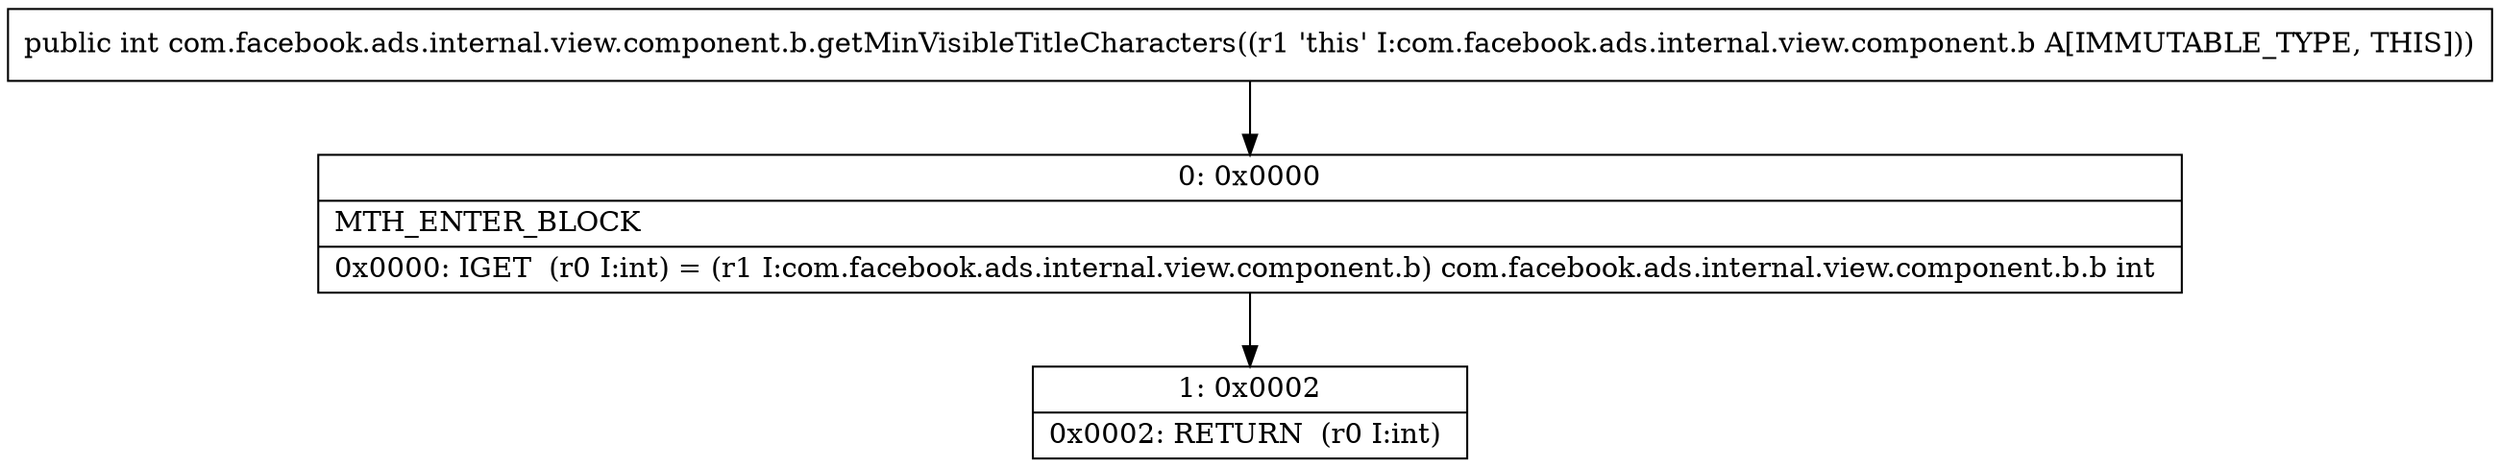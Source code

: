 digraph "CFG forcom.facebook.ads.internal.view.component.b.getMinVisibleTitleCharacters()I" {
Node_0 [shape=record,label="{0\:\ 0x0000|MTH_ENTER_BLOCK\l|0x0000: IGET  (r0 I:int) = (r1 I:com.facebook.ads.internal.view.component.b) com.facebook.ads.internal.view.component.b.b int \l}"];
Node_1 [shape=record,label="{1\:\ 0x0002|0x0002: RETURN  (r0 I:int) \l}"];
MethodNode[shape=record,label="{public int com.facebook.ads.internal.view.component.b.getMinVisibleTitleCharacters((r1 'this' I:com.facebook.ads.internal.view.component.b A[IMMUTABLE_TYPE, THIS])) }"];
MethodNode -> Node_0;
Node_0 -> Node_1;
}

